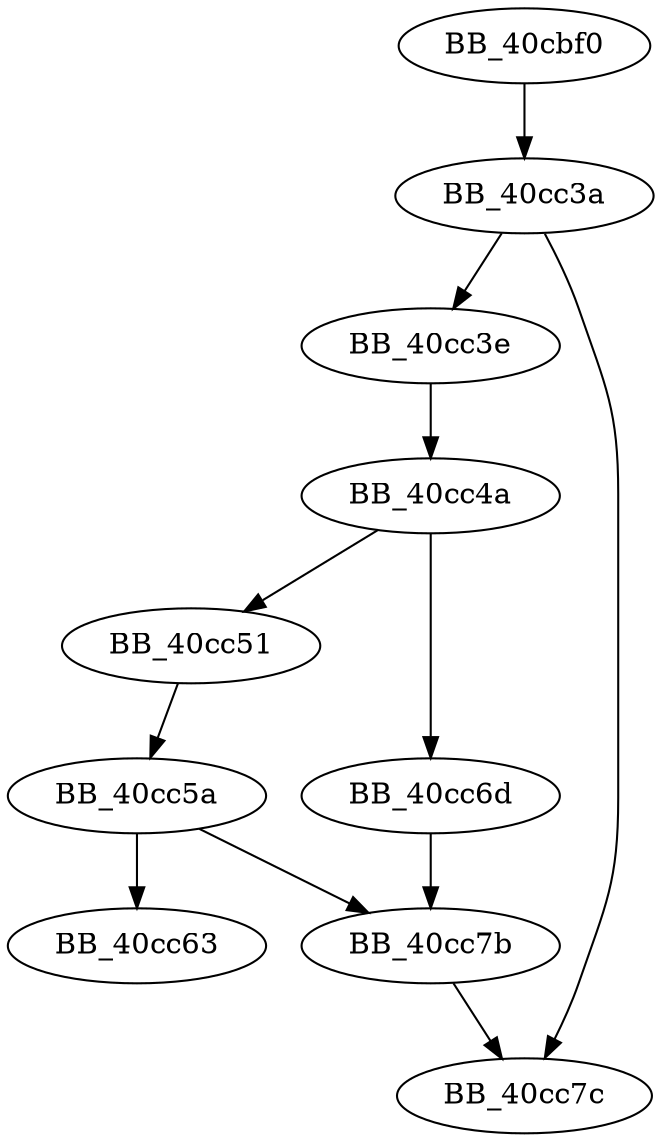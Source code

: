 DiGraph sub_40CBF0{
BB_40cbf0->BB_40cc3a
BB_40cc3a->BB_40cc3e
BB_40cc3a->BB_40cc7c
BB_40cc3e->BB_40cc4a
BB_40cc4a->BB_40cc51
BB_40cc4a->BB_40cc6d
BB_40cc51->BB_40cc5a
BB_40cc5a->BB_40cc63
BB_40cc5a->BB_40cc7b
BB_40cc6d->BB_40cc7b
BB_40cc7b->BB_40cc7c
}
